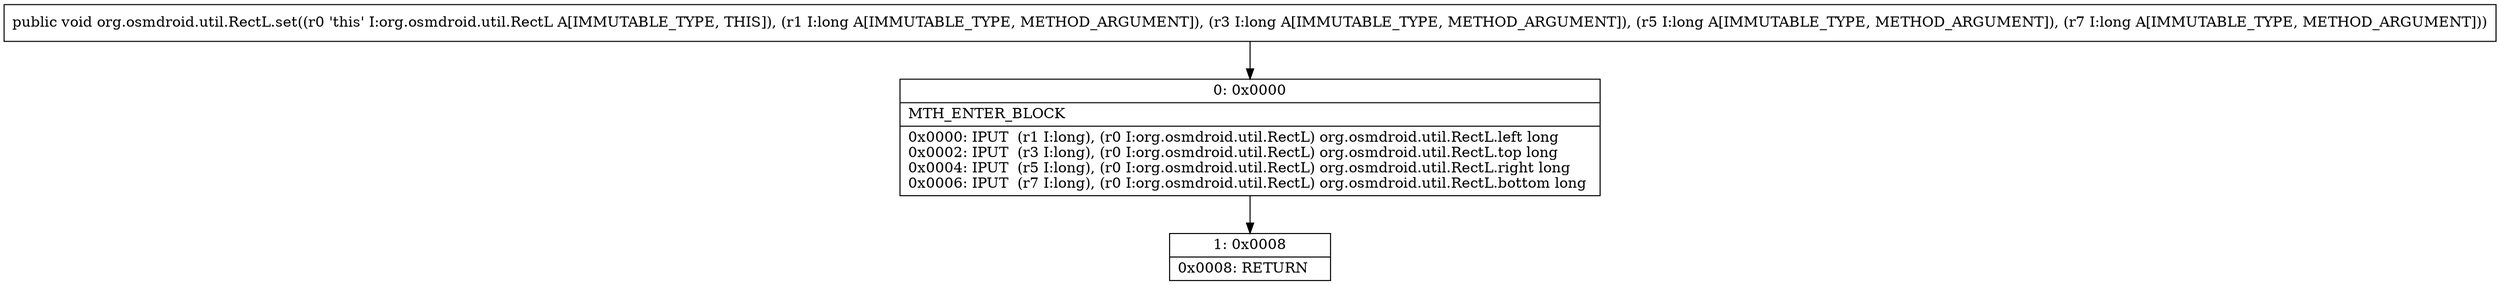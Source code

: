 digraph "CFG fororg.osmdroid.util.RectL.set(JJJJ)V" {
Node_0 [shape=record,label="{0\:\ 0x0000|MTH_ENTER_BLOCK\l|0x0000: IPUT  (r1 I:long), (r0 I:org.osmdroid.util.RectL) org.osmdroid.util.RectL.left long \l0x0002: IPUT  (r3 I:long), (r0 I:org.osmdroid.util.RectL) org.osmdroid.util.RectL.top long \l0x0004: IPUT  (r5 I:long), (r0 I:org.osmdroid.util.RectL) org.osmdroid.util.RectL.right long \l0x0006: IPUT  (r7 I:long), (r0 I:org.osmdroid.util.RectL) org.osmdroid.util.RectL.bottom long \l}"];
Node_1 [shape=record,label="{1\:\ 0x0008|0x0008: RETURN   \l}"];
MethodNode[shape=record,label="{public void org.osmdroid.util.RectL.set((r0 'this' I:org.osmdroid.util.RectL A[IMMUTABLE_TYPE, THIS]), (r1 I:long A[IMMUTABLE_TYPE, METHOD_ARGUMENT]), (r3 I:long A[IMMUTABLE_TYPE, METHOD_ARGUMENT]), (r5 I:long A[IMMUTABLE_TYPE, METHOD_ARGUMENT]), (r7 I:long A[IMMUTABLE_TYPE, METHOD_ARGUMENT])) }"];
MethodNode -> Node_0;
Node_0 -> Node_1;
}

